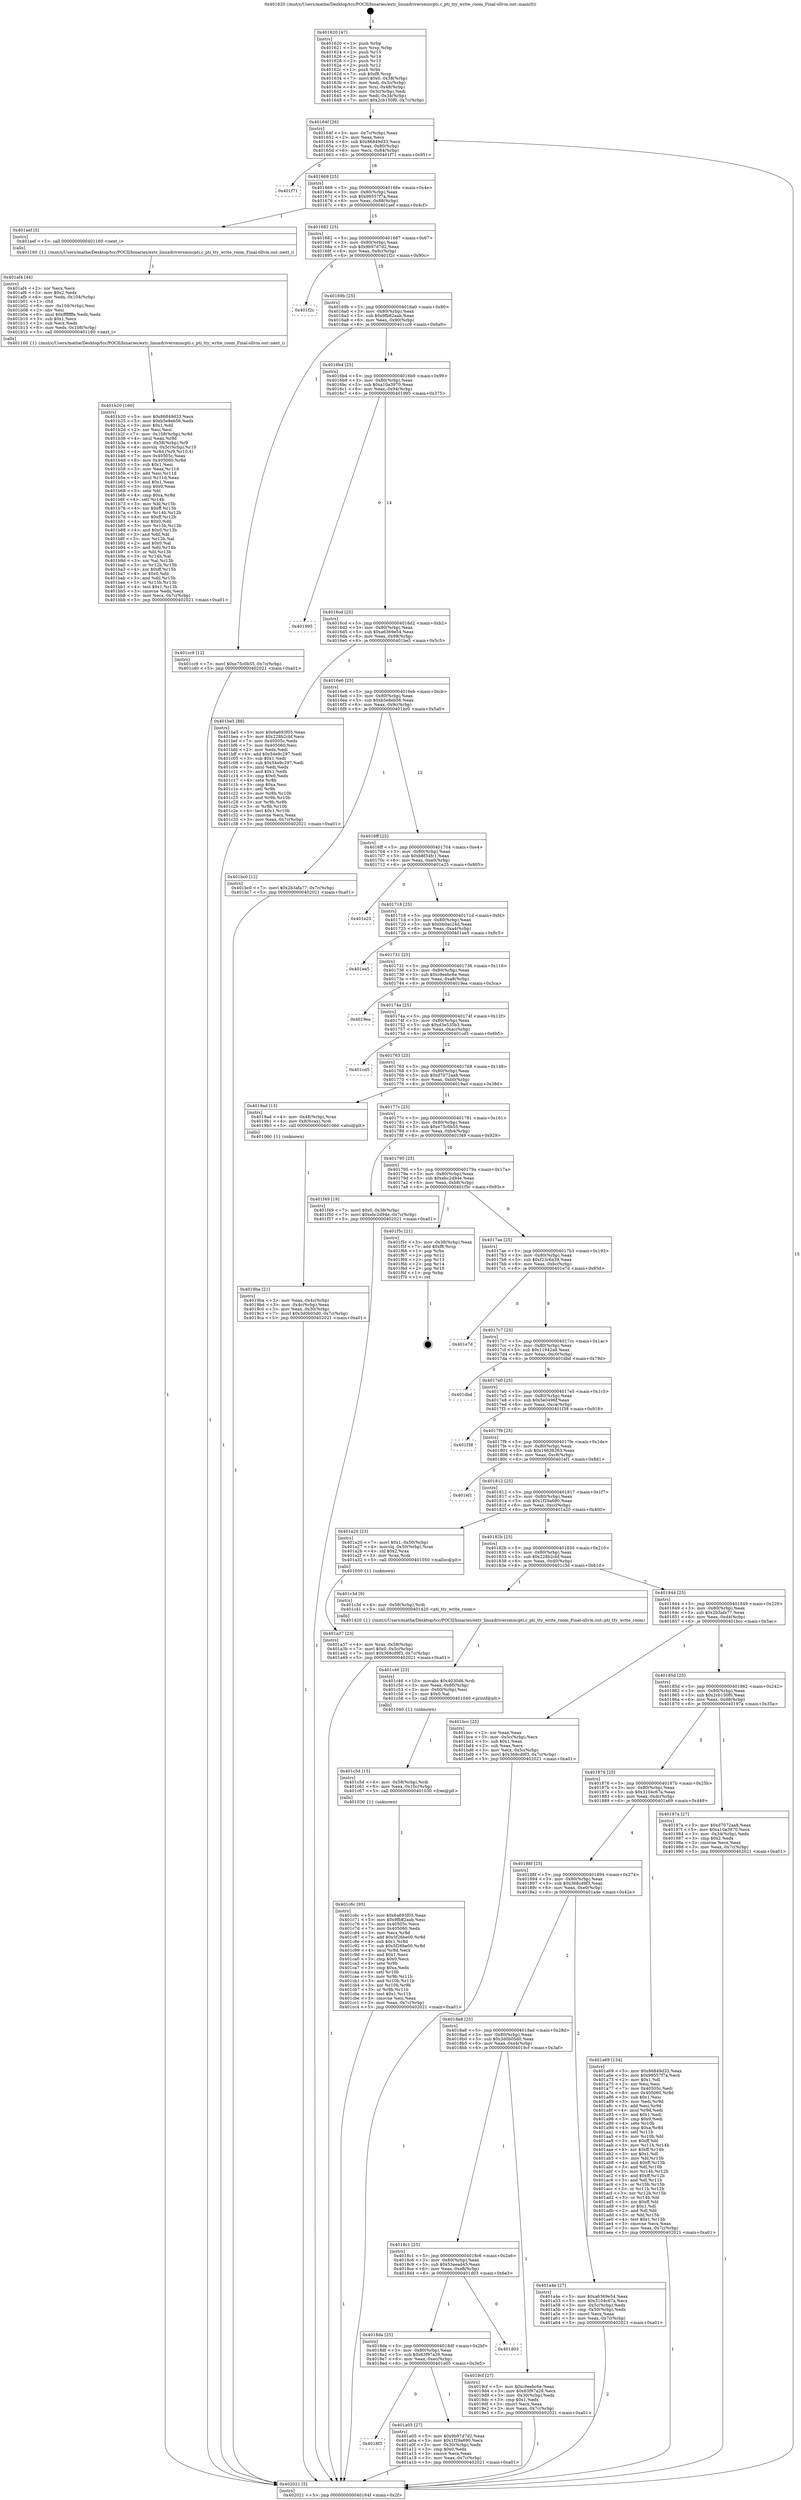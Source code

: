 digraph "0x401620" {
  label = "0x401620 (/mnt/c/Users/mathe/Desktop/tcc/POCII/binaries/extr_linuxdriversmiscpti.c_pti_tty_write_room_Final-ollvm.out::main(0))"
  labelloc = "t"
  node[shape=record]

  Entry [label="",width=0.3,height=0.3,shape=circle,fillcolor=black,style=filled]
  "0x40164f" [label="{
     0x40164f [26]\l
     | [instrs]\l
     &nbsp;&nbsp;0x40164f \<+3\>: mov -0x7c(%rbp),%eax\l
     &nbsp;&nbsp;0x401652 \<+2\>: mov %eax,%ecx\l
     &nbsp;&nbsp;0x401654 \<+6\>: sub $0x86849d33,%ecx\l
     &nbsp;&nbsp;0x40165a \<+3\>: mov %eax,-0x80(%rbp)\l
     &nbsp;&nbsp;0x40165d \<+6\>: mov %ecx,-0x84(%rbp)\l
     &nbsp;&nbsp;0x401663 \<+6\>: je 0000000000401f71 \<main+0x951\>\l
  }"]
  "0x401f71" [label="{
     0x401f71\l
  }", style=dashed]
  "0x401669" [label="{
     0x401669 [25]\l
     | [instrs]\l
     &nbsp;&nbsp;0x401669 \<+5\>: jmp 000000000040166e \<main+0x4e\>\l
     &nbsp;&nbsp;0x40166e \<+3\>: mov -0x80(%rbp),%eax\l
     &nbsp;&nbsp;0x401671 \<+5\>: sub $0x99557f7a,%eax\l
     &nbsp;&nbsp;0x401676 \<+6\>: mov %eax,-0x88(%rbp)\l
     &nbsp;&nbsp;0x40167c \<+6\>: je 0000000000401aef \<main+0x4cf\>\l
  }"]
  Exit [label="",width=0.3,height=0.3,shape=circle,fillcolor=black,style=filled,peripheries=2]
  "0x401aef" [label="{
     0x401aef [5]\l
     | [instrs]\l
     &nbsp;&nbsp;0x401aef \<+5\>: call 0000000000401160 \<next_i\>\l
     | [calls]\l
     &nbsp;&nbsp;0x401160 \{1\} (/mnt/c/Users/mathe/Desktop/tcc/POCII/binaries/extr_linuxdriversmiscpti.c_pti_tty_write_room_Final-ollvm.out::next_i)\l
  }"]
  "0x401682" [label="{
     0x401682 [25]\l
     | [instrs]\l
     &nbsp;&nbsp;0x401682 \<+5\>: jmp 0000000000401687 \<main+0x67\>\l
     &nbsp;&nbsp;0x401687 \<+3\>: mov -0x80(%rbp),%eax\l
     &nbsp;&nbsp;0x40168a \<+5\>: sub $0x9b97d7d2,%eax\l
     &nbsp;&nbsp;0x40168f \<+6\>: mov %eax,-0x8c(%rbp)\l
     &nbsp;&nbsp;0x401695 \<+6\>: je 0000000000401f2c \<main+0x90c\>\l
  }"]
  "0x401c6c" [label="{
     0x401c6c [93]\l
     | [instrs]\l
     &nbsp;&nbsp;0x401c6c \<+5\>: mov $0x6a693f05,%eax\l
     &nbsp;&nbsp;0x401c71 \<+5\>: mov $0x9fb82aab,%esi\l
     &nbsp;&nbsp;0x401c76 \<+7\>: mov 0x40505c,%ecx\l
     &nbsp;&nbsp;0x401c7d \<+7\>: mov 0x405060,%edx\l
     &nbsp;&nbsp;0x401c84 \<+3\>: mov %ecx,%r8d\l
     &nbsp;&nbsp;0x401c87 \<+7\>: add $0x5f26be00,%r8d\l
     &nbsp;&nbsp;0x401c8e \<+4\>: sub $0x1,%r8d\l
     &nbsp;&nbsp;0x401c92 \<+7\>: sub $0x5f26be00,%r8d\l
     &nbsp;&nbsp;0x401c99 \<+4\>: imul %r8d,%ecx\l
     &nbsp;&nbsp;0x401c9d \<+3\>: and $0x1,%ecx\l
     &nbsp;&nbsp;0x401ca0 \<+3\>: cmp $0x0,%ecx\l
     &nbsp;&nbsp;0x401ca3 \<+4\>: sete %r9b\l
     &nbsp;&nbsp;0x401ca7 \<+3\>: cmp $0xa,%edx\l
     &nbsp;&nbsp;0x401caa \<+4\>: setl %r10b\l
     &nbsp;&nbsp;0x401cae \<+3\>: mov %r9b,%r11b\l
     &nbsp;&nbsp;0x401cb1 \<+3\>: and %r10b,%r11b\l
     &nbsp;&nbsp;0x401cb4 \<+3\>: xor %r10b,%r9b\l
     &nbsp;&nbsp;0x401cb7 \<+3\>: or %r9b,%r11b\l
     &nbsp;&nbsp;0x401cba \<+4\>: test $0x1,%r11b\l
     &nbsp;&nbsp;0x401cbe \<+3\>: cmovne %esi,%eax\l
     &nbsp;&nbsp;0x401cc1 \<+3\>: mov %eax,-0x7c(%rbp)\l
     &nbsp;&nbsp;0x401cc4 \<+5\>: jmp 0000000000402021 \<main+0xa01\>\l
  }"]
  "0x401f2c" [label="{
     0x401f2c\l
  }", style=dashed]
  "0x40169b" [label="{
     0x40169b [25]\l
     | [instrs]\l
     &nbsp;&nbsp;0x40169b \<+5\>: jmp 00000000004016a0 \<main+0x80\>\l
     &nbsp;&nbsp;0x4016a0 \<+3\>: mov -0x80(%rbp),%eax\l
     &nbsp;&nbsp;0x4016a3 \<+5\>: sub $0x9fb82aab,%eax\l
     &nbsp;&nbsp;0x4016a8 \<+6\>: mov %eax,-0x90(%rbp)\l
     &nbsp;&nbsp;0x4016ae \<+6\>: je 0000000000401cc9 \<main+0x6a9\>\l
  }"]
  "0x401c5d" [label="{
     0x401c5d [15]\l
     | [instrs]\l
     &nbsp;&nbsp;0x401c5d \<+4\>: mov -0x58(%rbp),%rdi\l
     &nbsp;&nbsp;0x401c61 \<+6\>: mov %eax,-0x10c(%rbp)\l
     &nbsp;&nbsp;0x401c67 \<+5\>: call 0000000000401030 \<free@plt\>\l
     | [calls]\l
     &nbsp;&nbsp;0x401030 \{1\} (unknown)\l
  }"]
  "0x401cc9" [label="{
     0x401cc9 [12]\l
     | [instrs]\l
     &nbsp;&nbsp;0x401cc9 \<+7\>: movl $0xe75c0b55,-0x7c(%rbp)\l
     &nbsp;&nbsp;0x401cd0 \<+5\>: jmp 0000000000402021 \<main+0xa01\>\l
  }"]
  "0x4016b4" [label="{
     0x4016b4 [25]\l
     | [instrs]\l
     &nbsp;&nbsp;0x4016b4 \<+5\>: jmp 00000000004016b9 \<main+0x99\>\l
     &nbsp;&nbsp;0x4016b9 \<+3\>: mov -0x80(%rbp),%eax\l
     &nbsp;&nbsp;0x4016bc \<+5\>: sub $0xa10a3970,%eax\l
     &nbsp;&nbsp;0x4016c1 \<+6\>: mov %eax,-0x94(%rbp)\l
     &nbsp;&nbsp;0x4016c7 \<+6\>: je 0000000000401995 \<main+0x375\>\l
  }"]
  "0x401c46" [label="{
     0x401c46 [23]\l
     | [instrs]\l
     &nbsp;&nbsp;0x401c46 \<+10\>: movabs $0x4030d6,%rdi\l
     &nbsp;&nbsp;0x401c50 \<+3\>: mov %eax,-0x60(%rbp)\l
     &nbsp;&nbsp;0x401c53 \<+3\>: mov -0x60(%rbp),%esi\l
     &nbsp;&nbsp;0x401c56 \<+2\>: mov $0x0,%al\l
     &nbsp;&nbsp;0x401c58 \<+5\>: call 0000000000401040 \<printf@plt\>\l
     | [calls]\l
     &nbsp;&nbsp;0x401040 \{1\} (unknown)\l
  }"]
  "0x401995" [label="{
     0x401995\l
  }", style=dashed]
  "0x4016cd" [label="{
     0x4016cd [25]\l
     | [instrs]\l
     &nbsp;&nbsp;0x4016cd \<+5\>: jmp 00000000004016d2 \<main+0xb2\>\l
     &nbsp;&nbsp;0x4016d2 \<+3\>: mov -0x80(%rbp),%eax\l
     &nbsp;&nbsp;0x4016d5 \<+5\>: sub $0xa6369e54,%eax\l
     &nbsp;&nbsp;0x4016da \<+6\>: mov %eax,-0x98(%rbp)\l
     &nbsp;&nbsp;0x4016e0 \<+6\>: je 0000000000401be5 \<main+0x5c5\>\l
  }"]
  "0x401b20" [label="{
     0x401b20 [160]\l
     | [instrs]\l
     &nbsp;&nbsp;0x401b20 \<+5\>: mov $0x86849d33,%ecx\l
     &nbsp;&nbsp;0x401b25 \<+5\>: mov $0xb5e8eb56,%edx\l
     &nbsp;&nbsp;0x401b2a \<+3\>: mov $0x1,%dil\l
     &nbsp;&nbsp;0x401b2d \<+2\>: xor %esi,%esi\l
     &nbsp;&nbsp;0x401b2f \<+7\>: mov -0x108(%rbp),%r8d\l
     &nbsp;&nbsp;0x401b36 \<+4\>: imul %eax,%r8d\l
     &nbsp;&nbsp;0x401b3a \<+4\>: mov -0x58(%rbp),%r9\l
     &nbsp;&nbsp;0x401b3e \<+4\>: movslq -0x5c(%rbp),%r10\l
     &nbsp;&nbsp;0x401b42 \<+4\>: mov %r8d,(%r9,%r10,4)\l
     &nbsp;&nbsp;0x401b46 \<+7\>: mov 0x40505c,%eax\l
     &nbsp;&nbsp;0x401b4d \<+8\>: mov 0x405060,%r8d\l
     &nbsp;&nbsp;0x401b55 \<+3\>: sub $0x1,%esi\l
     &nbsp;&nbsp;0x401b58 \<+3\>: mov %eax,%r11d\l
     &nbsp;&nbsp;0x401b5b \<+3\>: add %esi,%r11d\l
     &nbsp;&nbsp;0x401b5e \<+4\>: imul %r11d,%eax\l
     &nbsp;&nbsp;0x401b62 \<+3\>: and $0x1,%eax\l
     &nbsp;&nbsp;0x401b65 \<+3\>: cmp $0x0,%eax\l
     &nbsp;&nbsp;0x401b68 \<+3\>: sete %bl\l
     &nbsp;&nbsp;0x401b6b \<+4\>: cmp $0xa,%r8d\l
     &nbsp;&nbsp;0x401b6f \<+4\>: setl %r14b\l
     &nbsp;&nbsp;0x401b73 \<+3\>: mov %bl,%r15b\l
     &nbsp;&nbsp;0x401b76 \<+4\>: xor $0xff,%r15b\l
     &nbsp;&nbsp;0x401b7a \<+3\>: mov %r14b,%r12b\l
     &nbsp;&nbsp;0x401b7d \<+4\>: xor $0xff,%r12b\l
     &nbsp;&nbsp;0x401b81 \<+4\>: xor $0x0,%dil\l
     &nbsp;&nbsp;0x401b85 \<+3\>: mov %r15b,%r13b\l
     &nbsp;&nbsp;0x401b88 \<+4\>: and $0x0,%r13b\l
     &nbsp;&nbsp;0x401b8c \<+3\>: and %dil,%bl\l
     &nbsp;&nbsp;0x401b8f \<+3\>: mov %r12b,%al\l
     &nbsp;&nbsp;0x401b92 \<+2\>: and $0x0,%al\l
     &nbsp;&nbsp;0x401b94 \<+3\>: and %dil,%r14b\l
     &nbsp;&nbsp;0x401b97 \<+3\>: or %bl,%r13b\l
     &nbsp;&nbsp;0x401b9a \<+3\>: or %r14b,%al\l
     &nbsp;&nbsp;0x401b9d \<+3\>: xor %al,%r13b\l
     &nbsp;&nbsp;0x401ba0 \<+3\>: or %r12b,%r15b\l
     &nbsp;&nbsp;0x401ba3 \<+4\>: xor $0xff,%r15b\l
     &nbsp;&nbsp;0x401ba7 \<+4\>: or $0x0,%dil\l
     &nbsp;&nbsp;0x401bab \<+3\>: and %dil,%r15b\l
     &nbsp;&nbsp;0x401bae \<+3\>: or %r15b,%r13b\l
     &nbsp;&nbsp;0x401bb1 \<+4\>: test $0x1,%r13b\l
     &nbsp;&nbsp;0x401bb5 \<+3\>: cmovne %edx,%ecx\l
     &nbsp;&nbsp;0x401bb8 \<+3\>: mov %ecx,-0x7c(%rbp)\l
     &nbsp;&nbsp;0x401bbb \<+5\>: jmp 0000000000402021 \<main+0xa01\>\l
  }"]
  "0x401be5" [label="{
     0x401be5 [88]\l
     | [instrs]\l
     &nbsp;&nbsp;0x401be5 \<+5\>: mov $0x6a693f05,%eax\l
     &nbsp;&nbsp;0x401bea \<+5\>: mov $0x228b2cbf,%ecx\l
     &nbsp;&nbsp;0x401bef \<+7\>: mov 0x40505c,%edx\l
     &nbsp;&nbsp;0x401bf6 \<+7\>: mov 0x405060,%esi\l
     &nbsp;&nbsp;0x401bfd \<+2\>: mov %edx,%edi\l
     &nbsp;&nbsp;0x401bff \<+6\>: add $0x54e9c297,%edi\l
     &nbsp;&nbsp;0x401c05 \<+3\>: sub $0x1,%edi\l
     &nbsp;&nbsp;0x401c08 \<+6\>: sub $0x54e9c297,%edi\l
     &nbsp;&nbsp;0x401c0e \<+3\>: imul %edi,%edx\l
     &nbsp;&nbsp;0x401c11 \<+3\>: and $0x1,%edx\l
     &nbsp;&nbsp;0x401c14 \<+3\>: cmp $0x0,%edx\l
     &nbsp;&nbsp;0x401c17 \<+4\>: sete %r8b\l
     &nbsp;&nbsp;0x401c1b \<+3\>: cmp $0xa,%esi\l
     &nbsp;&nbsp;0x401c1e \<+4\>: setl %r9b\l
     &nbsp;&nbsp;0x401c22 \<+3\>: mov %r8b,%r10b\l
     &nbsp;&nbsp;0x401c25 \<+3\>: and %r9b,%r10b\l
     &nbsp;&nbsp;0x401c28 \<+3\>: xor %r9b,%r8b\l
     &nbsp;&nbsp;0x401c2b \<+3\>: or %r8b,%r10b\l
     &nbsp;&nbsp;0x401c2e \<+4\>: test $0x1,%r10b\l
     &nbsp;&nbsp;0x401c32 \<+3\>: cmovne %ecx,%eax\l
     &nbsp;&nbsp;0x401c35 \<+3\>: mov %eax,-0x7c(%rbp)\l
     &nbsp;&nbsp;0x401c38 \<+5\>: jmp 0000000000402021 \<main+0xa01\>\l
  }"]
  "0x4016e6" [label="{
     0x4016e6 [25]\l
     | [instrs]\l
     &nbsp;&nbsp;0x4016e6 \<+5\>: jmp 00000000004016eb \<main+0xcb\>\l
     &nbsp;&nbsp;0x4016eb \<+3\>: mov -0x80(%rbp),%eax\l
     &nbsp;&nbsp;0x4016ee \<+5\>: sub $0xb5e8eb56,%eax\l
     &nbsp;&nbsp;0x4016f3 \<+6\>: mov %eax,-0x9c(%rbp)\l
     &nbsp;&nbsp;0x4016f9 \<+6\>: je 0000000000401bc0 \<main+0x5a0\>\l
  }"]
  "0x401af4" [label="{
     0x401af4 [44]\l
     | [instrs]\l
     &nbsp;&nbsp;0x401af4 \<+2\>: xor %ecx,%ecx\l
     &nbsp;&nbsp;0x401af6 \<+5\>: mov $0x2,%edx\l
     &nbsp;&nbsp;0x401afb \<+6\>: mov %edx,-0x104(%rbp)\l
     &nbsp;&nbsp;0x401b01 \<+1\>: cltd\l
     &nbsp;&nbsp;0x401b02 \<+6\>: mov -0x104(%rbp),%esi\l
     &nbsp;&nbsp;0x401b08 \<+2\>: idiv %esi\l
     &nbsp;&nbsp;0x401b0a \<+6\>: imul $0xfffffffe,%edx,%edx\l
     &nbsp;&nbsp;0x401b10 \<+3\>: sub $0x1,%ecx\l
     &nbsp;&nbsp;0x401b13 \<+2\>: sub %ecx,%edx\l
     &nbsp;&nbsp;0x401b15 \<+6\>: mov %edx,-0x108(%rbp)\l
     &nbsp;&nbsp;0x401b1b \<+5\>: call 0000000000401160 \<next_i\>\l
     | [calls]\l
     &nbsp;&nbsp;0x401160 \{1\} (/mnt/c/Users/mathe/Desktop/tcc/POCII/binaries/extr_linuxdriversmiscpti.c_pti_tty_write_room_Final-ollvm.out::next_i)\l
  }"]
  "0x401bc0" [label="{
     0x401bc0 [12]\l
     | [instrs]\l
     &nbsp;&nbsp;0x401bc0 \<+7\>: movl $0x2b3afa77,-0x7c(%rbp)\l
     &nbsp;&nbsp;0x401bc7 \<+5\>: jmp 0000000000402021 \<main+0xa01\>\l
  }"]
  "0x4016ff" [label="{
     0x4016ff [25]\l
     | [instrs]\l
     &nbsp;&nbsp;0x4016ff \<+5\>: jmp 0000000000401704 \<main+0xe4\>\l
     &nbsp;&nbsp;0x401704 \<+3\>: mov -0x80(%rbp),%eax\l
     &nbsp;&nbsp;0x401707 \<+5\>: sub $0xb8f34fc1,%eax\l
     &nbsp;&nbsp;0x40170c \<+6\>: mov %eax,-0xa0(%rbp)\l
     &nbsp;&nbsp;0x401712 \<+6\>: je 0000000000401e25 \<main+0x805\>\l
  }"]
  "0x401a37" [label="{
     0x401a37 [23]\l
     | [instrs]\l
     &nbsp;&nbsp;0x401a37 \<+4\>: mov %rax,-0x58(%rbp)\l
     &nbsp;&nbsp;0x401a3b \<+7\>: movl $0x0,-0x5c(%rbp)\l
     &nbsp;&nbsp;0x401a42 \<+7\>: movl $0x368cd9f3,-0x7c(%rbp)\l
     &nbsp;&nbsp;0x401a49 \<+5\>: jmp 0000000000402021 \<main+0xa01\>\l
  }"]
  "0x401e25" [label="{
     0x401e25\l
  }", style=dashed]
  "0x401718" [label="{
     0x401718 [25]\l
     | [instrs]\l
     &nbsp;&nbsp;0x401718 \<+5\>: jmp 000000000040171d \<main+0xfd\>\l
     &nbsp;&nbsp;0x40171d \<+3\>: mov -0x80(%rbp),%eax\l
     &nbsp;&nbsp;0x401720 \<+5\>: sub $0xbb0ac24d,%eax\l
     &nbsp;&nbsp;0x401725 \<+6\>: mov %eax,-0xa4(%rbp)\l
     &nbsp;&nbsp;0x40172b \<+6\>: je 0000000000401ee5 \<main+0x8c5\>\l
  }"]
  "0x4018f3" [label="{
     0x4018f3\l
  }", style=dashed]
  "0x401ee5" [label="{
     0x401ee5\l
  }", style=dashed]
  "0x401731" [label="{
     0x401731 [25]\l
     | [instrs]\l
     &nbsp;&nbsp;0x401731 \<+5\>: jmp 0000000000401736 \<main+0x116\>\l
     &nbsp;&nbsp;0x401736 \<+3\>: mov -0x80(%rbp),%eax\l
     &nbsp;&nbsp;0x401739 \<+5\>: sub $0xc9eebc6e,%eax\l
     &nbsp;&nbsp;0x40173e \<+6\>: mov %eax,-0xa8(%rbp)\l
     &nbsp;&nbsp;0x401744 \<+6\>: je 00000000004019ea \<main+0x3ca\>\l
  }"]
  "0x401a05" [label="{
     0x401a05 [27]\l
     | [instrs]\l
     &nbsp;&nbsp;0x401a05 \<+5\>: mov $0x9b97d7d2,%eax\l
     &nbsp;&nbsp;0x401a0a \<+5\>: mov $0x1f29a690,%ecx\l
     &nbsp;&nbsp;0x401a0f \<+3\>: mov -0x30(%rbp),%edx\l
     &nbsp;&nbsp;0x401a12 \<+3\>: cmp $0x0,%edx\l
     &nbsp;&nbsp;0x401a15 \<+3\>: cmove %ecx,%eax\l
     &nbsp;&nbsp;0x401a18 \<+3\>: mov %eax,-0x7c(%rbp)\l
     &nbsp;&nbsp;0x401a1b \<+5\>: jmp 0000000000402021 \<main+0xa01\>\l
  }"]
  "0x4019ea" [label="{
     0x4019ea\l
  }", style=dashed]
  "0x40174a" [label="{
     0x40174a [25]\l
     | [instrs]\l
     &nbsp;&nbsp;0x40174a \<+5\>: jmp 000000000040174f \<main+0x12f\>\l
     &nbsp;&nbsp;0x40174f \<+3\>: mov -0x80(%rbp),%eax\l
     &nbsp;&nbsp;0x401752 \<+5\>: sub $0xd3e535b3,%eax\l
     &nbsp;&nbsp;0x401757 \<+6\>: mov %eax,-0xac(%rbp)\l
     &nbsp;&nbsp;0x40175d \<+6\>: je 0000000000401cd5 \<main+0x6b5\>\l
  }"]
  "0x4018da" [label="{
     0x4018da [25]\l
     | [instrs]\l
     &nbsp;&nbsp;0x4018da \<+5\>: jmp 00000000004018df \<main+0x2bf\>\l
     &nbsp;&nbsp;0x4018df \<+3\>: mov -0x80(%rbp),%eax\l
     &nbsp;&nbsp;0x4018e2 \<+5\>: sub $0x63f97a29,%eax\l
     &nbsp;&nbsp;0x4018e7 \<+6\>: mov %eax,-0xec(%rbp)\l
     &nbsp;&nbsp;0x4018ed \<+6\>: je 0000000000401a05 \<main+0x3e5\>\l
  }"]
  "0x401cd5" [label="{
     0x401cd5\l
  }", style=dashed]
  "0x401763" [label="{
     0x401763 [25]\l
     | [instrs]\l
     &nbsp;&nbsp;0x401763 \<+5\>: jmp 0000000000401768 \<main+0x148\>\l
     &nbsp;&nbsp;0x401768 \<+3\>: mov -0x80(%rbp),%eax\l
     &nbsp;&nbsp;0x40176b \<+5\>: sub $0xd7072aa8,%eax\l
     &nbsp;&nbsp;0x401770 \<+6\>: mov %eax,-0xb0(%rbp)\l
     &nbsp;&nbsp;0x401776 \<+6\>: je 00000000004019ad \<main+0x38d\>\l
  }"]
  "0x401d03" [label="{
     0x401d03\l
  }", style=dashed]
  "0x4019ad" [label="{
     0x4019ad [13]\l
     | [instrs]\l
     &nbsp;&nbsp;0x4019ad \<+4\>: mov -0x48(%rbp),%rax\l
     &nbsp;&nbsp;0x4019b1 \<+4\>: mov 0x8(%rax),%rdi\l
     &nbsp;&nbsp;0x4019b5 \<+5\>: call 0000000000401060 \<atoi@plt\>\l
     | [calls]\l
     &nbsp;&nbsp;0x401060 \{1\} (unknown)\l
  }"]
  "0x40177c" [label="{
     0x40177c [25]\l
     | [instrs]\l
     &nbsp;&nbsp;0x40177c \<+5\>: jmp 0000000000401781 \<main+0x161\>\l
     &nbsp;&nbsp;0x401781 \<+3\>: mov -0x80(%rbp),%eax\l
     &nbsp;&nbsp;0x401784 \<+5\>: sub $0xe75c0b55,%eax\l
     &nbsp;&nbsp;0x401789 \<+6\>: mov %eax,-0xb4(%rbp)\l
     &nbsp;&nbsp;0x40178f \<+6\>: je 0000000000401f49 \<main+0x929\>\l
  }"]
  "0x4018c1" [label="{
     0x4018c1 [25]\l
     | [instrs]\l
     &nbsp;&nbsp;0x4018c1 \<+5\>: jmp 00000000004018c6 \<main+0x2a6\>\l
     &nbsp;&nbsp;0x4018c6 \<+3\>: mov -0x80(%rbp),%eax\l
     &nbsp;&nbsp;0x4018c9 \<+5\>: sub $0x53aead45,%eax\l
     &nbsp;&nbsp;0x4018ce \<+6\>: mov %eax,-0xe8(%rbp)\l
     &nbsp;&nbsp;0x4018d4 \<+6\>: je 0000000000401d03 \<main+0x6e3\>\l
  }"]
  "0x401f49" [label="{
     0x401f49 [19]\l
     | [instrs]\l
     &nbsp;&nbsp;0x401f49 \<+7\>: movl $0x0,-0x38(%rbp)\l
     &nbsp;&nbsp;0x401f50 \<+7\>: movl $0xebc2d94e,-0x7c(%rbp)\l
     &nbsp;&nbsp;0x401f57 \<+5\>: jmp 0000000000402021 \<main+0xa01\>\l
  }"]
  "0x401795" [label="{
     0x401795 [25]\l
     | [instrs]\l
     &nbsp;&nbsp;0x401795 \<+5\>: jmp 000000000040179a \<main+0x17a\>\l
     &nbsp;&nbsp;0x40179a \<+3\>: mov -0x80(%rbp),%eax\l
     &nbsp;&nbsp;0x40179d \<+5\>: sub $0xebc2d94e,%eax\l
     &nbsp;&nbsp;0x4017a2 \<+6\>: mov %eax,-0xb8(%rbp)\l
     &nbsp;&nbsp;0x4017a8 \<+6\>: je 0000000000401f5c \<main+0x93c\>\l
  }"]
  "0x4019cf" [label="{
     0x4019cf [27]\l
     | [instrs]\l
     &nbsp;&nbsp;0x4019cf \<+5\>: mov $0xc9eebc6e,%eax\l
     &nbsp;&nbsp;0x4019d4 \<+5\>: mov $0x63f97a29,%ecx\l
     &nbsp;&nbsp;0x4019d9 \<+3\>: mov -0x30(%rbp),%edx\l
     &nbsp;&nbsp;0x4019dc \<+3\>: cmp $0x1,%edx\l
     &nbsp;&nbsp;0x4019df \<+3\>: cmovl %ecx,%eax\l
     &nbsp;&nbsp;0x4019e2 \<+3\>: mov %eax,-0x7c(%rbp)\l
     &nbsp;&nbsp;0x4019e5 \<+5\>: jmp 0000000000402021 \<main+0xa01\>\l
  }"]
  "0x401f5c" [label="{
     0x401f5c [21]\l
     | [instrs]\l
     &nbsp;&nbsp;0x401f5c \<+3\>: mov -0x38(%rbp),%eax\l
     &nbsp;&nbsp;0x401f5f \<+7\>: add $0xf8,%rsp\l
     &nbsp;&nbsp;0x401f66 \<+1\>: pop %rbx\l
     &nbsp;&nbsp;0x401f67 \<+2\>: pop %r12\l
     &nbsp;&nbsp;0x401f69 \<+2\>: pop %r13\l
     &nbsp;&nbsp;0x401f6b \<+2\>: pop %r14\l
     &nbsp;&nbsp;0x401f6d \<+2\>: pop %r15\l
     &nbsp;&nbsp;0x401f6f \<+1\>: pop %rbp\l
     &nbsp;&nbsp;0x401f70 \<+1\>: ret\l
  }"]
  "0x4017ae" [label="{
     0x4017ae [25]\l
     | [instrs]\l
     &nbsp;&nbsp;0x4017ae \<+5\>: jmp 00000000004017b3 \<main+0x193\>\l
     &nbsp;&nbsp;0x4017b3 \<+3\>: mov -0x80(%rbp),%eax\l
     &nbsp;&nbsp;0x4017b6 \<+5\>: sub $0xf23c6a39,%eax\l
     &nbsp;&nbsp;0x4017bb \<+6\>: mov %eax,-0xbc(%rbp)\l
     &nbsp;&nbsp;0x4017c1 \<+6\>: je 0000000000401e7d \<main+0x85d\>\l
  }"]
  "0x4018a8" [label="{
     0x4018a8 [25]\l
     | [instrs]\l
     &nbsp;&nbsp;0x4018a8 \<+5\>: jmp 00000000004018ad \<main+0x28d\>\l
     &nbsp;&nbsp;0x4018ad \<+3\>: mov -0x80(%rbp),%eax\l
     &nbsp;&nbsp;0x4018b0 \<+5\>: sub $0x3d0b05d0,%eax\l
     &nbsp;&nbsp;0x4018b5 \<+6\>: mov %eax,-0xe4(%rbp)\l
     &nbsp;&nbsp;0x4018bb \<+6\>: je 00000000004019cf \<main+0x3af\>\l
  }"]
  "0x401e7d" [label="{
     0x401e7d\l
  }", style=dashed]
  "0x4017c7" [label="{
     0x4017c7 [25]\l
     | [instrs]\l
     &nbsp;&nbsp;0x4017c7 \<+5\>: jmp 00000000004017cc \<main+0x1ac\>\l
     &nbsp;&nbsp;0x4017cc \<+3\>: mov -0x80(%rbp),%eax\l
     &nbsp;&nbsp;0x4017cf \<+5\>: sub $0x11942a9,%eax\l
     &nbsp;&nbsp;0x4017d4 \<+6\>: mov %eax,-0xc0(%rbp)\l
     &nbsp;&nbsp;0x4017da \<+6\>: je 0000000000401dbd \<main+0x79d\>\l
  }"]
  "0x401a4e" [label="{
     0x401a4e [27]\l
     | [instrs]\l
     &nbsp;&nbsp;0x401a4e \<+5\>: mov $0xa6369e54,%eax\l
     &nbsp;&nbsp;0x401a53 \<+5\>: mov $0x3104c67a,%ecx\l
     &nbsp;&nbsp;0x401a58 \<+3\>: mov -0x5c(%rbp),%edx\l
     &nbsp;&nbsp;0x401a5b \<+3\>: cmp -0x50(%rbp),%edx\l
     &nbsp;&nbsp;0x401a5e \<+3\>: cmovl %ecx,%eax\l
     &nbsp;&nbsp;0x401a61 \<+3\>: mov %eax,-0x7c(%rbp)\l
     &nbsp;&nbsp;0x401a64 \<+5\>: jmp 0000000000402021 \<main+0xa01\>\l
  }"]
  "0x401dbd" [label="{
     0x401dbd\l
  }", style=dashed]
  "0x4017e0" [label="{
     0x4017e0 [25]\l
     | [instrs]\l
     &nbsp;&nbsp;0x4017e0 \<+5\>: jmp 00000000004017e5 \<main+0x1c5\>\l
     &nbsp;&nbsp;0x4017e5 \<+3\>: mov -0x80(%rbp),%eax\l
     &nbsp;&nbsp;0x4017e8 \<+5\>: sub $0x5e0496f,%eax\l
     &nbsp;&nbsp;0x4017ed \<+6\>: mov %eax,-0xc4(%rbp)\l
     &nbsp;&nbsp;0x4017f3 \<+6\>: je 0000000000401f38 \<main+0x918\>\l
  }"]
  "0x40188f" [label="{
     0x40188f [25]\l
     | [instrs]\l
     &nbsp;&nbsp;0x40188f \<+5\>: jmp 0000000000401894 \<main+0x274\>\l
     &nbsp;&nbsp;0x401894 \<+3\>: mov -0x80(%rbp),%eax\l
     &nbsp;&nbsp;0x401897 \<+5\>: sub $0x368cd9f3,%eax\l
     &nbsp;&nbsp;0x40189c \<+6\>: mov %eax,-0xe0(%rbp)\l
     &nbsp;&nbsp;0x4018a2 \<+6\>: je 0000000000401a4e \<main+0x42e\>\l
  }"]
  "0x401f38" [label="{
     0x401f38\l
  }", style=dashed]
  "0x4017f9" [label="{
     0x4017f9 [25]\l
     | [instrs]\l
     &nbsp;&nbsp;0x4017f9 \<+5\>: jmp 00000000004017fe \<main+0x1de\>\l
     &nbsp;&nbsp;0x4017fe \<+3\>: mov -0x80(%rbp),%eax\l
     &nbsp;&nbsp;0x401801 \<+5\>: sub $0x16638263,%eax\l
     &nbsp;&nbsp;0x401806 \<+6\>: mov %eax,-0xc8(%rbp)\l
     &nbsp;&nbsp;0x40180c \<+6\>: je 0000000000401ef1 \<main+0x8d1\>\l
  }"]
  "0x401a69" [label="{
     0x401a69 [134]\l
     | [instrs]\l
     &nbsp;&nbsp;0x401a69 \<+5\>: mov $0x86849d33,%eax\l
     &nbsp;&nbsp;0x401a6e \<+5\>: mov $0x99557f7a,%ecx\l
     &nbsp;&nbsp;0x401a73 \<+2\>: mov $0x1,%dl\l
     &nbsp;&nbsp;0x401a75 \<+2\>: xor %esi,%esi\l
     &nbsp;&nbsp;0x401a77 \<+7\>: mov 0x40505c,%edi\l
     &nbsp;&nbsp;0x401a7e \<+8\>: mov 0x405060,%r8d\l
     &nbsp;&nbsp;0x401a86 \<+3\>: sub $0x1,%esi\l
     &nbsp;&nbsp;0x401a89 \<+3\>: mov %edi,%r9d\l
     &nbsp;&nbsp;0x401a8c \<+3\>: add %esi,%r9d\l
     &nbsp;&nbsp;0x401a8f \<+4\>: imul %r9d,%edi\l
     &nbsp;&nbsp;0x401a93 \<+3\>: and $0x1,%edi\l
     &nbsp;&nbsp;0x401a96 \<+3\>: cmp $0x0,%edi\l
     &nbsp;&nbsp;0x401a99 \<+4\>: sete %r10b\l
     &nbsp;&nbsp;0x401a9d \<+4\>: cmp $0xa,%r8d\l
     &nbsp;&nbsp;0x401aa1 \<+4\>: setl %r11b\l
     &nbsp;&nbsp;0x401aa5 \<+3\>: mov %r10b,%bl\l
     &nbsp;&nbsp;0x401aa8 \<+3\>: xor $0xff,%bl\l
     &nbsp;&nbsp;0x401aab \<+3\>: mov %r11b,%r14b\l
     &nbsp;&nbsp;0x401aae \<+4\>: xor $0xff,%r14b\l
     &nbsp;&nbsp;0x401ab2 \<+3\>: xor $0x1,%dl\l
     &nbsp;&nbsp;0x401ab5 \<+3\>: mov %bl,%r15b\l
     &nbsp;&nbsp;0x401ab8 \<+4\>: and $0xff,%r15b\l
     &nbsp;&nbsp;0x401abc \<+3\>: and %dl,%r10b\l
     &nbsp;&nbsp;0x401abf \<+3\>: mov %r14b,%r12b\l
     &nbsp;&nbsp;0x401ac2 \<+4\>: and $0xff,%r12b\l
     &nbsp;&nbsp;0x401ac6 \<+3\>: and %dl,%r11b\l
     &nbsp;&nbsp;0x401ac9 \<+3\>: or %r10b,%r15b\l
     &nbsp;&nbsp;0x401acc \<+3\>: or %r11b,%r12b\l
     &nbsp;&nbsp;0x401acf \<+3\>: xor %r12b,%r15b\l
     &nbsp;&nbsp;0x401ad2 \<+3\>: or %r14b,%bl\l
     &nbsp;&nbsp;0x401ad5 \<+3\>: xor $0xff,%bl\l
     &nbsp;&nbsp;0x401ad8 \<+3\>: or $0x1,%dl\l
     &nbsp;&nbsp;0x401adb \<+2\>: and %dl,%bl\l
     &nbsp;&nbsp;0x401add \<+3\>: or %bl,%r15b\l
     &nbsp;&nbsp;0x401ae0 \<+4\>: test $0x1,%r15b\l
     &nbsp;&nbsp;0x401ae4 \<+3\>: cmovne %ecx,%eax\l
     &nbsp;&nbsp;0x401ae7 \<+3\>: mov %eax,-0x7c(%rbp)\l
     &nbsp;&nbsp;0x401aea \<+5\>: jmp 0000000000402021 \<main+0xa01\>\l
  }"]
  "0x401ef1" [label="{
     0x401ef1\l
  }", style=dashed]
  "0x401812" [label="{
     0x401812 [25]\l
     | [instrs]\l
     &nbsp;&nbsp;0x401812 \<+5\>: jmp 0000000000401817 \<main+0x1f7\>\l
     &nbsp;&nbsp;0x401817 \<+3\>: mov -0x80(%rbp),%eax\l
     &nbsp;&nbsp;0x40181a \<+5\>: sub $0x1f29a690,%eax\l
     &nbsp;&nbsp;0x40181f \<+6\>: mov %eax,-0xcc(%rbp)\l
     &nbsp;&nbsp;0x401825 \<+6\>: je 0000000000401a20 \<main+0x400\>\l
  }"]
  "0x4019ba" [label="{
     0x4019ba [21]\l
     | [instrs]\l
     &nbsp;&nbsp;0x4019ba \<+3\>: mov %eax,-0x4c(%rbp)\l
     &nbsp;&nbsp;0x4019bd \<+3\>: mov -0x4c(%rbp),%eax\l
     &nbsp;&nbsp;0x4019c0 \<+3\>: mov %eax,-0x30(%rbp)\l
     &nbsp;&nbsp;0x4019c3 \<+7\>: movl $0x3d0b05d0,-0x7c(%rbp)\l
     &nbsp;&nbsp;0x4019ca \<+5\>: jmp 0000000000402021 \<main+0xa01\>\l
  }"]
  "0x401a20" [label="{
     0x401a20 [23]\l
     | [instrs]\l
     &nbsp;&nbsp;0x401a20 \<+7\>: movl $0x1,-0x50(%rbp)\l
     &nbsp;&nbsp;0x401a27 \<+4\>: movslq -0x50(%rbp),%rax\l
     &nbsp;&nbsp;0x401a2b \<+4\>: shl $0x2,%rax\l
     &nbsp;&nbsp;0x401a2f \<+3\>: mov %rax,%rdi\l
     &nbsp;&nbsp;0x401a32 \<+5\>: call 0000000000401050 \<malloc@plt\>\l
     | [calls]\l
     &nbsp;&nbsp;0x401050 \{1\} (unknown)\l
  }"]
  "0x40182b" [label="{
     0x40182b [25]\l
     | [instrs]\l
     &nbsp;&nbsp;0x40182b \<+5\>: jmp 0000000000401830 \<main+0x210\>\l
     &nbsp;&nbsp;0x401830 \<+3\>: mov -0x80(%rbp),%eax\l
     &nbsp;&nbsp;0x401833 \<+5\>: sub $0x228b2cbf,%eax\l
     &nbsp;&nbsp;0x401838 \<+6\>: mov %eax,-0xd0(%rbp)\l
     &nbsp;&nbsp;0x40183e \<+6\>: je 0000000000401c3d \<main+0x61d\>\l
  }"]
  "0x401620" [label="{
     0x401620 [47]\l
     | [instrs]\l
     &nbsp;&nbsp;0x401620 \<+1\>: push %rbp\l
     &nbsp;&nbsp;0x401621 \<+3\>: mov %rsp,%rbp\l
     &nbsp;&nbsp;0x401624 \<+2\>: push %r15\l
     &nbsp;&nbsp;0x401626 \<+2\>: push %r14\l
     &nbsp;&nbsp;0x401628 \<+2\>: push %r13\l
     &nbsp;&nbsp;0x40162a \<+2\>: push %r12\l
     &nbsp;&nbsp;0x40162c \<+1\>: push %rbx\l
     &nbsp;&nbsp;0x40162d \<+7\>: sub $0xf8,%rsp\l
     &nbsp;&nbsp;0x401634 \<+7\>: movl $0x0,-0x38(%rbp)\l
     &nbsp;&nbsp;0x40163b \<+3\>: mov %edi,-0x3c(%rbp)\l
     &nbsp;&nbsp;0x40163e \<+4\>: mov %rsi,-0x48(%rbp)\l
     &nbsp;&nbsp;0x401642 \<+3\>: mov -0x3c(%rbp),%edi\l
     &nbsp;&nbsp;0x401645 \<+3\>: mov %edi,-0x34(%rbp)\l
     &nbsp;&nbsp;0x401648 \<+7\>: movl $0x2cb150f0,-0x7c(%rbp)\l
  }"]
  "0x401c3d" [label="{
     0x401c3d [9]\l
     | [instrs]\l
     &nbsp;&nbsp;0x401c3d \<+4\>: mov -0x58(%rbp),%rdi\l
     &nbsp;&nbsp;0x401c41 \<+5\>: call 0000000000401420 \<pti_tty_write_room\>\l
     | [calls]\l
     &nbsp;&nbsp;0x401420 \{1\} (/mnt/c/Users/mathe/Desktop/tcc/POCII/binaries/extr_linuxdriversmiscpti.c_pti_tty_write_room_Final-ollvm.out::pti_tty_write_room)\l
  }"]
  "0x401844" [label="{
     0x401844 [25]\l
     | [instrs]\l
     &nbsp;&nbsp;0x401844 \<+5\>: jmp 0000000000401849 \<main+0x229\>\l
     &nbsp;&nbsp;0x401849 \<+3\>: mov -0x80(%rbp),%eax\l
     &nbsp;&nbsp;0x40184c \<+5\>: sub $0x2b3afa77,%eax\l
     &nbsp;&nbsp;0x401851 \<+6\>: mov %eax,-0xd4(%rbp)\l
     &nbsp;&nbsp;0x401857 \<+6\>: je 0000000000401bcc \<main+0x5ac\>\l
  }"]
  "0x402021" [label="{
     0x402021 [5]\l
     | [instrs]\l
     &nbsp;&nbsp;0x402021 \<+5\>: jmp 000000000040164f \<main+0x2f\>\l
  }"]
  "0x401bcc" [label="{
     0x401bcc [25]\l
     | [instrs]\l
     &nbsp;&nbsp;0x401bcc \<+2\>: xor %eax,%eax\l
     &nbsp;&nbsp;0x401bce \<+3\>: mov -0x5c(%rbp),%ecx\l
     &nbsp;&nbsp;0x401bd1 \<+3\>: sub $0x1,%eax\l
     &nbsp;&nbsp;0x401bd4 \<+2\>: sub %eax,%ecx\l
     &nbsp;&nbsp;0x401bd6 \<+3\>: mov %ecx,-0x5c(%rbp)\l
     &nbsp;&nbsp;0x401bd9 \<+7\>: movl $0x368cd9f3,-0x7c(%rbp)\l
     &nbsp;&nbsp;0x401be0 \<+5\>: jmp 0000000000402021 \<main+0xa01\>\l
  }"]
  "0x40185d" [label="{
     0x40185d [25]\l
     | [instrs]\l
     &nbsp;&nbsp;0x40185d \<+5\>: jmp 0000000000401862 \<main+0x242\>\l
     &nbsp;&nbsp;0x401862 \<+3\>: mov -0x80(%rbp),%eax\l
     &nbsp;&nbsp;0x401865 \<+5\>: sub $0x2cb150f0,%eax\l
     &nbsp;&nbsp;0x40186a \<+6\>: mov %eax,-0xd8(%rbp)\l
     &nbsp;&nbsp;0x401870 \<+6\>: je 000000000040197a \<main+0x35a\>\l
  }"]
  "0x401876" [label="{
     0x401876 [25]\l
     | [instrs]\l
     &nbsp;&nbsp;0x401876 \<+5\>: jmp 000000000040187b \<main+0x25b\>\l
     &nbsp;&nbsp;0x40187b \<+3\>: mov -0x80(%rbp),%eax\l
     &nbsp;&nbsp;0x40187e \<+5\>: sub $0x3104c67a,%eax\l
     &nbsp;&nbsp;0x401883 \<+6\>: mov %eax,-0xdc(%rbp)\l
     &nbsp;&nbsp;0x401889 \<+6\>: je 0000000000401a69 \<main+0x449\>\l
  }"]
  "0x40197a" [label="{
     0x40197a [27]\l
     | [instrs]\l
     &nbsp;&nbsp;0x40197a \<+5\>: mov $0xd7072aa8,%eax\l
     &nbsp;&nbsp;0x40197f \<+5\>: mov $0xa10a3970,%ecx\l
     &nbsp;&nbsp;0x401984 \<+3\>: mov -0x34(%rbp),%edx\l
     &nbsp;&nbsp;0x401987 \<+3\>: cmp $0x2,%edx\l
     &nbsp;&nbsp;0x40198a \<+3\>: cmovne %ecx,%eax\l
     &nbsp;&nbsp;0x40198d \<+3\>: mov %eax,-0x7c(%rbp)\l
     &nbsp;&nbsp;0x401990 \<+5\>: jmp 0000000000402021 \<main+0xa01\>\l
  }"]
  Entry -> "0x401620" [label=" 1"]
  "0x40164f" -> "0x401f71" [label=" 0"]
  "0x40164f" -> "0x401669" [label=" 16"]
  "0x401f5c" -> Exit [label=" 1"]
  "0x401669" -> "0x401aef" [label=" 1"]
  "0x401669" -> "0x401682" [label=" 15"]
  "0x401f49" -> "0x402021" [label=" 1"]
  "0x401682" -> "0x401f2c" [label=" 0"]
  "0x401682" -> "0x40169b" [label=" 15"]
  "0x401cc9" -> "0x402021" [label=" 1"]
  "0x40169b" -> "0x401cc9" [label=" 1"]
  "0x40169b" -> "0x4016b4" [label=" 14"]
  "0x401c6c" -> "0x402021" [label=" 1"]
  "0x4016b4" -> "0x401995" [label=" 0"]
  "0x4016b4" -> "0x4016cd" [label=" 14"]
  "0x401c5d" -> "0x401c6c" [label=" 1"]
  "0x4016cd" -> "0x401be5" [label=" 1"]
  "0x4016cd" -> "0x4016e6" [label=" 13"]
  "0x401c46" -> "0x401c5d" [label=" 1"]
  "0x4016e6" -> "0x401bc0" [label=" 1"]
  "0x4016e6" -> "0x4016ff" [label=" 12"]
  "0x401c3d" -> "0x401c46" [label=" 1"]
  "0x4016ff" -> "0x401e25" [label=" 0"]
  "0x4016ff" -> "0x401718" [label=" 12"]
  "0x401be5" -> "0x402021" [label=" 1"]
  "0x401718" -> "0x401ee5" [label=" 0"]
  "0x401718" -> "0x401731" [label=" 12"]
  "0x401bcc" -> "0x402021" [label=" 1"]
  "0x401731" -> "0x4019ea" [label=" 0"]
  "0x401731" -> "0x40174a" [label=" 12"]
  "0x401bc0" -> "0x402021" [label=" 1"]
  "0x40174a" -> "0x401cd5" [label=" 0"]
  "0x40174a" -> "0x401763" [label=" 12"]
  "0x401af4" -> "0x401b20" [label=" 1"]
  "0x401763" -> "0x4019ad" [label=" 1"]
  "0x401763" -> "0x40177c" [label=" 11"]
  "0x401aef" -> "0x401af4" [label=" 1"]
  "0x40177c" -> "0x401f49" [label=" 1"]
  "0x40177c" -> "0x401795" [label=" 10"]
  "0x401a4e" -> "0x402021" [label=" 2"]
  "0x401795" -> "0x401f5c" [label=" 1"]
  "0x401795" -> "0x4017ae" [label=" 9"]
  "0x401a37" -> "0x402021" [label=" 1"]
  "0x4017ae" -> "0x401e7d" [label=" 0"]
  "0x4017ae" -> "0x4017c7" [label=" 9"]
  "0x401a05" -> "0x402021" [label=" 1"]
  "0x4017c7" -> "0x401dbd" [label=" 0"]
  "0x4017c7" -> "0x4017e0" [label=" 9"]
  "0x4018da" -> "0x4018f3" [label=" 0"]
  "0x4017e0" -> "0x401f38" [label=" 0"]
  "0x4017e0" -> "0x4017f9" [label=" 9"]
  "0x401b20" -> "0x402021" [label=" 1"]
  "0x4017f9" -> "0x401ef1" [label=" 0"]
  "0x4017f9" -> "0x401812" [label=" 9"]
  "0x4018c1" -> "0x4018da" [label=" 1"]
  "0x401812" -> "0x401a20" [label=" 1"]
  "0x401812" -> "0x40182b" [label=" 8"]
  "0x401a69" -> "0x402021" [label=" 1"]
  "0x40182b" -> "0x401c3d" [label=" 1"]
  "0x40182b" -> "0x401844" [label=" 7"]
  "0x4019cf" -> "0x402021" [label=" 1"]
  "0x401844" -> "0x401bcc" [label=" 1"]
  "0x401844" -> "0x40185d" [label=" 6"]
  "0x4018a8" -> "0x4018c1" [label=" 1"]
  "0x40185d" -> "0x40197a" [label=" 1"]
  "0x40185d" -> "0x401876" [label=" 5"]
  "0x40197a" -> "0x402021" [label=" 1"]
  "0x401620" -> "0x40164f" [label=" 1"]
  "0x402021" -> "0x40164f" [label=" 15"]
  "0x4019ad" -> "0x4019ba" [label=" 1"]
  "0x4019ba" -> "0x402021" [label=" 1"]
  "0x4018c1" -> "0x401d03" [label=" 0"]
  "0x401876" -> "0x401a69" [label=" 1"]
  "0x401876" -> "0x40188f" [label=" 4"]
  "0x4018da" -> "0x401a05" [label=" 1"]
  "0x40188f" -> "0x401a4e" [label=" 2"]
  "0x40188f" -> "0x4018a8" [label=" 2"]
  "0x401a20" -> "0x401a37" [label=" 1"]
  "0x4018a8" -> "0x4019cf" [label=" 1"]
}
